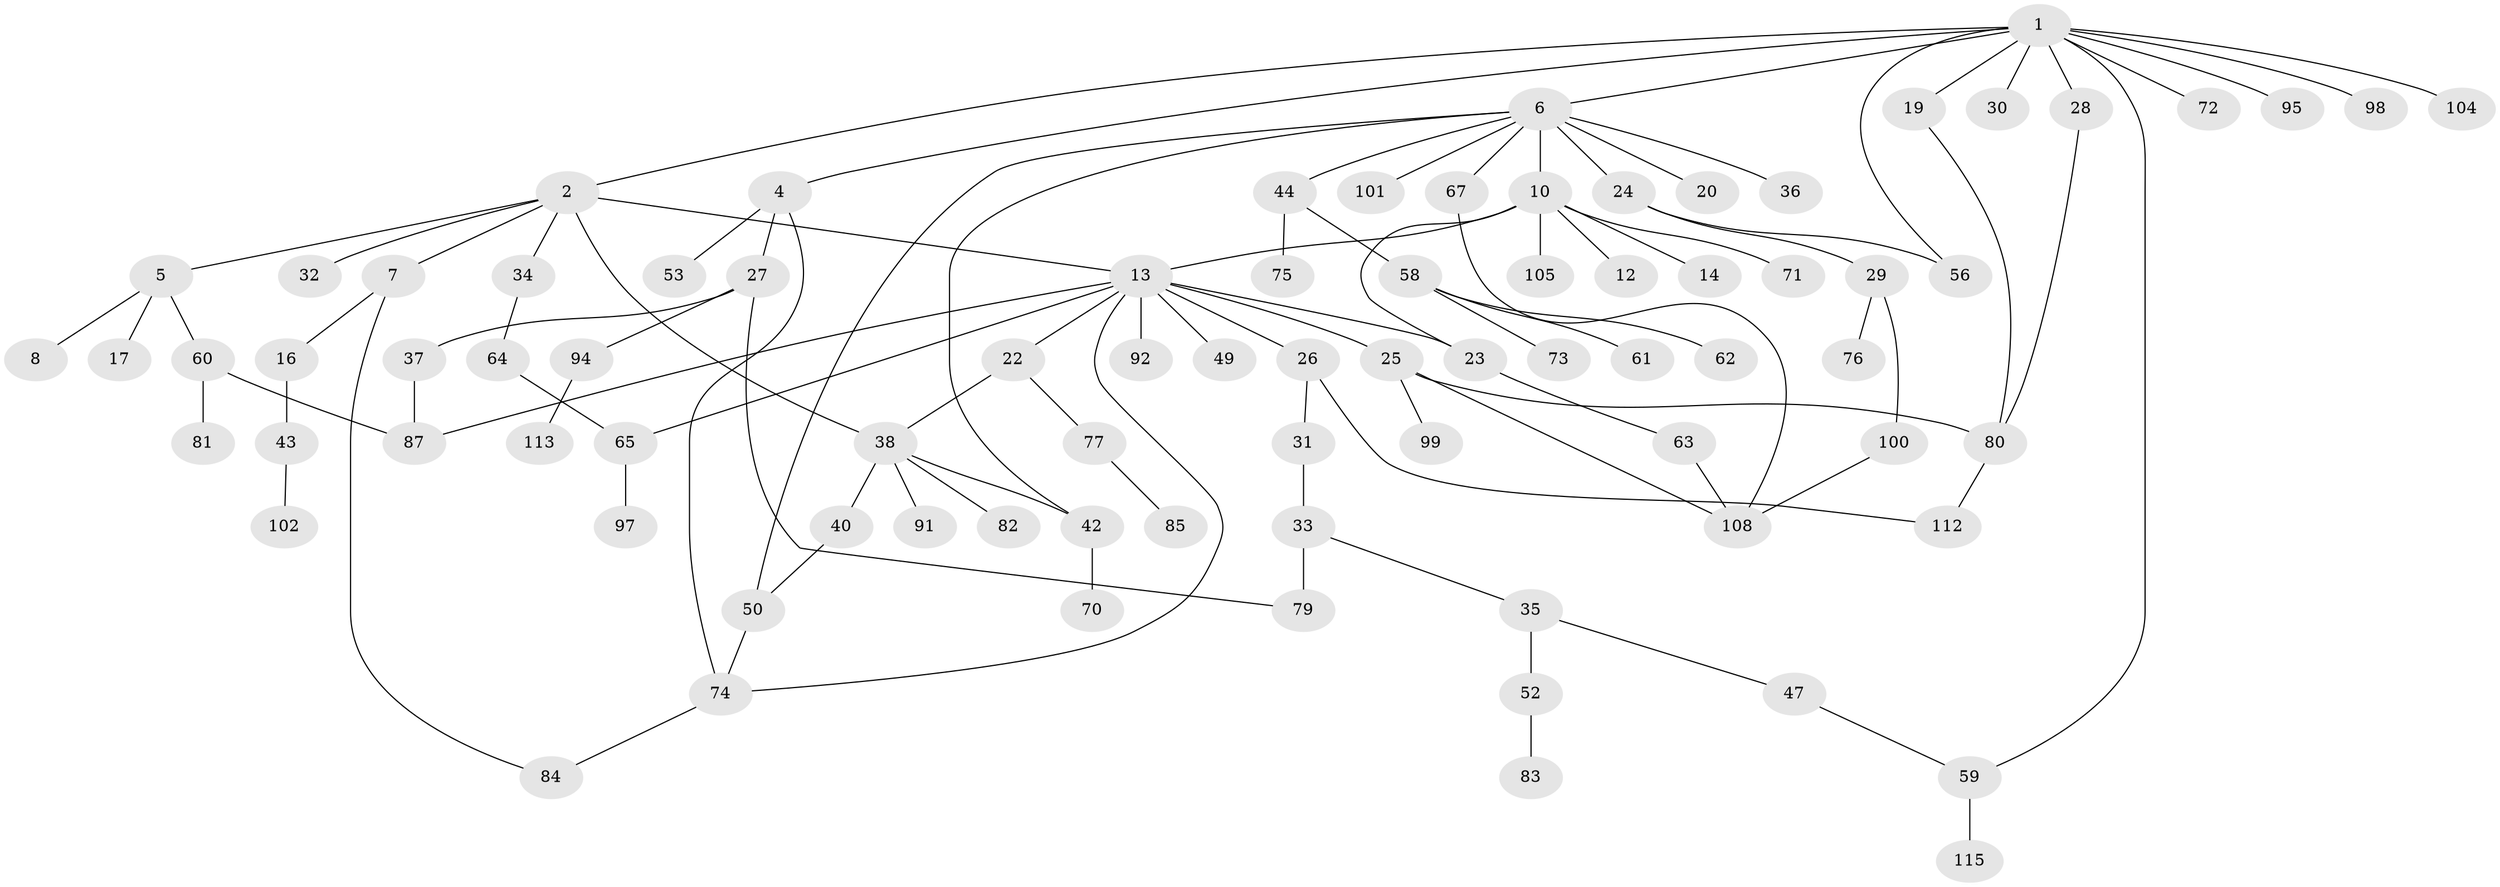 // original degree distribution, {9: 0.01680672268907563, 6: 0.008403361344537815, 4: 0.07563025210084033, 3: 0.20168067226890757, 2: 0.2689075630252101, 7: 0.008403361344537815, 5: 0.04201680672268908, 1: 0.3697478991596639, 8: 0.008403361344537815}
// Generated by graph-tools (version 1.1) at 2025/41/03/06/25 10:41:25]
// undirected, 83 vertices, 102 edges
graph export_dot {
graph [start="1"]
  node [color=gray90,style=filled];
  1 [super="+11"];
  2 [super="+3"];
  4 [super="+48"];
  5 [super="+9"];
  6 [super="+21"];
  7 [super="+54"];
  8 [super="+68"];
  10 [super="+15"];
  12;
  13 [super="+18"];
  14;
  16;
  17;
  19 [super="+118"];
  20;
  22 [super="+119"];
  23 [super="+45"];
  24;
  25 [super="+116"];
  26 [super="+90"];
  27 [super="+55"];
  28;
  29 [super="+69"];
  30;
  31;
  32;
  33 [super="+39"];
  34 [super="+117"];
  35 [super="+41"];
  36;
  37 [super="+111"];
  38 [super="+57"];
  40;
  42 [super="+46"];
  43 [super="+51"];
  44 [super="+66"];
  47 [super="+89"];
  49;
  50 [super="+96"];
  52;
  53;
  56;
  58 [super="+93"];
  59 [super="+103"];
  60 [super="+107"];
  61;
  62;
  63;
  64 [super="+88"];
  65;
  67;
  70;
  71;
  72 [super="+86"];
  73;
  74 [super="+78"];
  75;
  76;
  77;
  79;
  80 [super="+109"];
  81;
  82;
  83;
  84;
  85 [super="+106"];
  87 [super="+110"];
  91;
  92;
  94;
  95;
  97;
  98;
  99;
  100;
  101;
  102;
  104;
  105;
  108 [super="+114"];
  112;
  113;
  115;
  1 -- 2;
  1 -- 4;
  1 -- 6;
  1 -- 28;
  1 -- 30;
  1 -- 95;
  1 -- 104;
  1 -- 56;
  1 -- 98;
  1 -- 19;
  1 -- 72;
  1 -- 59;
  2 -- 5;
  2 -- 7;
  2 -- 32;
  2 -- 34;
  2 -- 38 [weight=2];
  2 -- 13;
  4 -- 27;
  4 -- 74;
  4 -- 53;
  5 -- 8;
  5 -- 17;
  5 -- 60;
  6 -- 10 [weight=2];
  6 -- 20;
  6 -- 24;
  6 -- 42;
  6 -- 67;
  6 -- 101;
  6 -- 36;
  6 -- 44;
  6 -- 50;
  7 -- 16;
  7 -- 84;
  10 -- 12;
  10 -- 13;
  10 -- 14;
  10 -- 71;
  10 -- 105;
  10 -- 23;
  13 -- 22;
  13 -- 25;
  13 -- 49;
  13 -- 65;
  13 -- 74;
  13 -- 92;
  13 -- 23;
  13 -- 26;
  13 -- 87;
  16 -- 43;
  19 -- 80;
  22 -- 77;
  22 -- 38;
  23 -- 63;
  24 -- 29;
  24 -- 56;
  25 -- 80;
  25 -- 99;
  25 -- 108;
  26 -- 31;
  26 -- 112;
  27 -- 37;
  27 -- 94;
  27 -- 79;
  28 -- 80;
  29 -- 100;
  29 -- 76;
  31 -- 33;
  33 -- 35;
  33 -- 79;
  34 -- 64;
  35 -- 52;
  35 -- 47;
  37 -- 87;
  38 -- 40;
  38 -- 82;
  38 -- 91;
  38 -- 42;
  40 -- 50;
  42 -- 70;
  43 -- 102;
  44 -- 58;
  44 -- 75;
  47 -- 59;
  50 -- 74;
  52 -- 83;
  58 -- 61;
  58 -- 62;
  58 -- 73;
  59 -- 115;
  60 -- 81;
  60 -- 87;
  63 -- 108;
  64 -- 65;
  65 -- 97;
  67 -- 108;
  74 -- 84;
  77 -- 85;
  80 -- 112;
  94 -- 113;
  100 -- 108;
}
